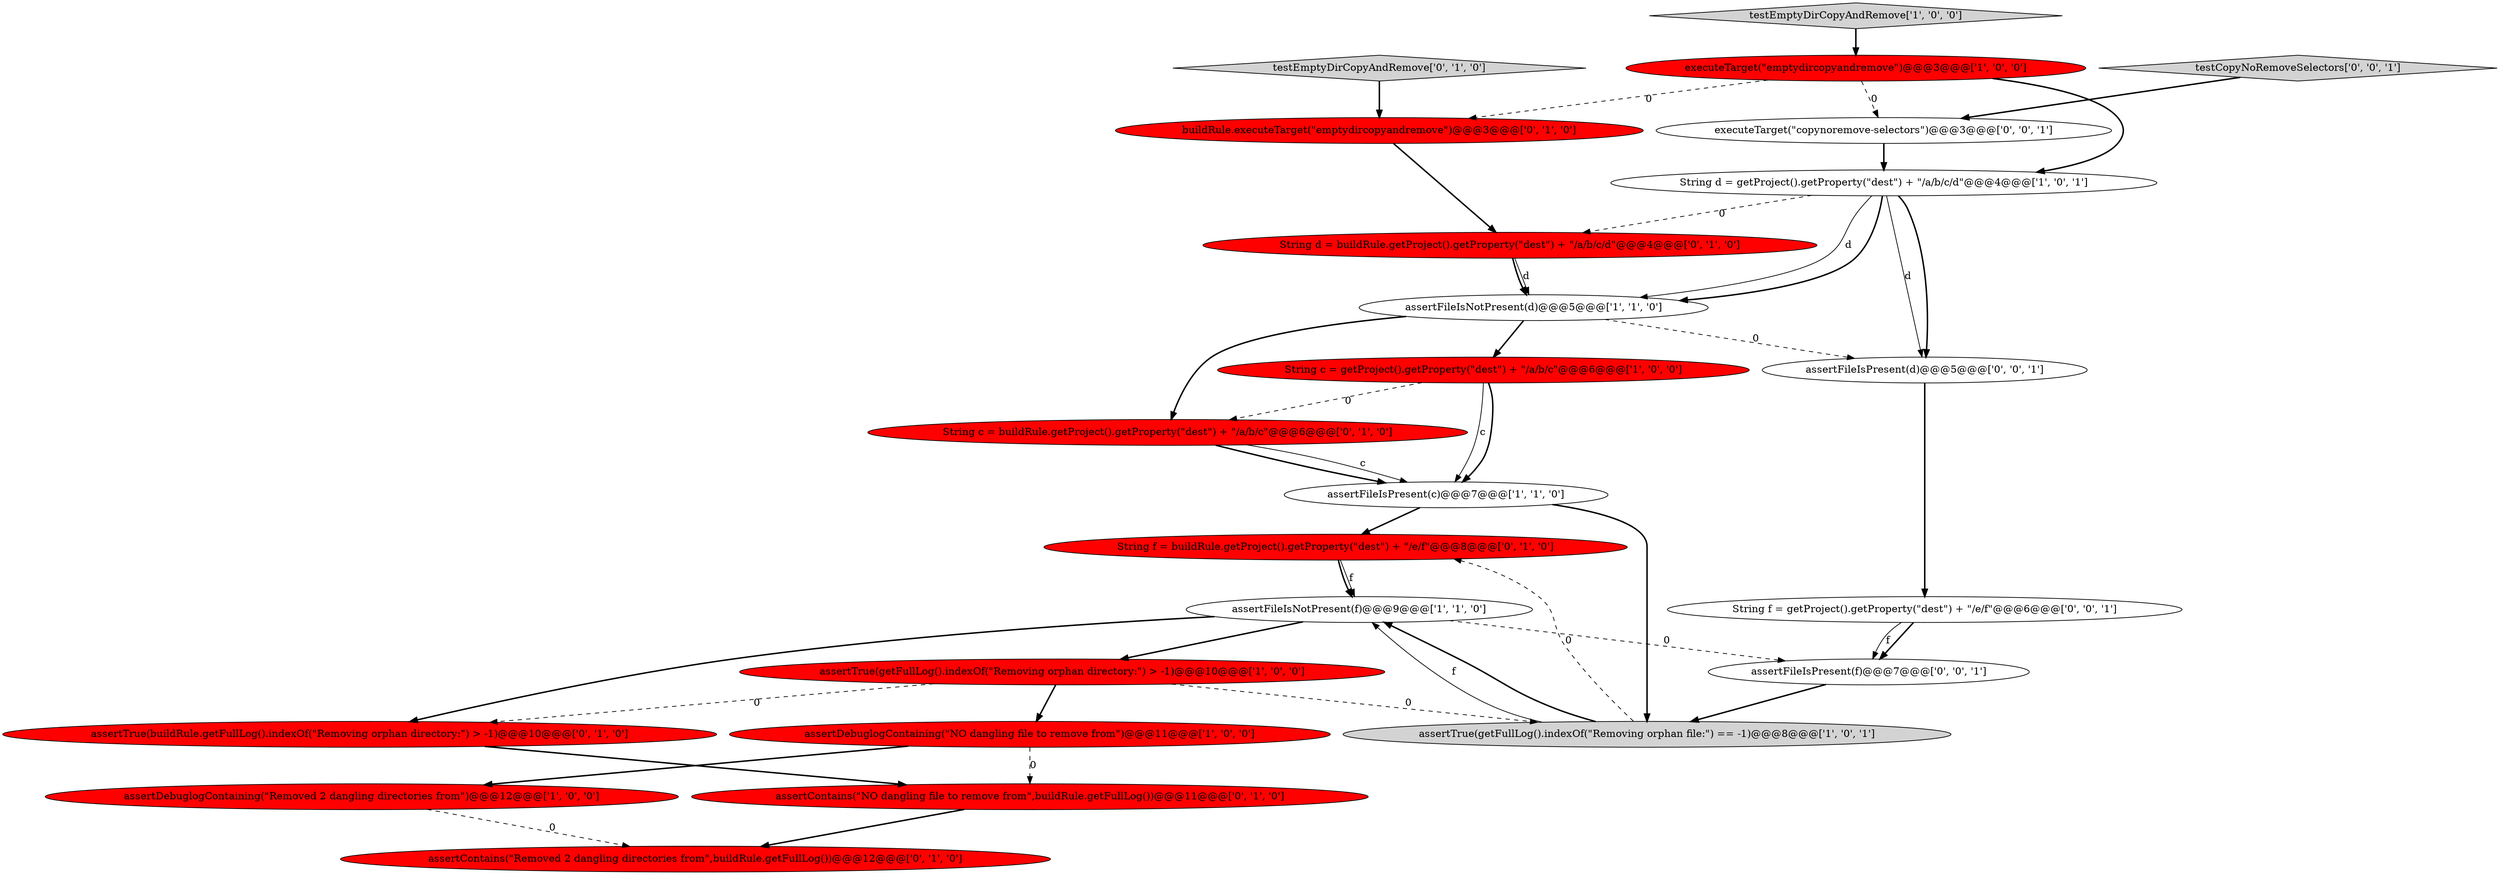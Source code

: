digraph {
13 [style = filled, label = "String c = buildRule.getProject().getProperty(\"dest\") + \"/a/b/c\"@@@6@@@['0', '1', '0']", fillcolor = red, shape = ellipse image = "AAA1AAABBB2BBB"];
11 [style = filled, label = "assertTrue(buildRule.getFullLog().indexOf(\"Removing orphan directory:\") > -1)@@@10@@@['0', '1', '0']", fillcolor = red, shape = ellipse image = "AAA1AAABBB2BBB"];
18 [style = filled, label = "String f = buildRule.getProject().getProperty(\"dest\") + \"/e/f\"@@@8@@@['0', '1', '0']", fillcolor = red, shape = ellipse image = "AAA1AAABBB2BBB"];
16 [style = filled, label = "buildRule.executeTarget(\"emptydircopyandremove\")@@@3@@@['0', '1', '0']", fillcolor = red, shape = ellipse image = "AAA1AAABBB2BBB"];
14 [style = filled, label = "testEmptyDirCopyAndRemove['0', '1', '0']", fillcolor = lightgray, shape = diamond image = "AAA0AAABBB2BBB"];
17 [style = filled, label = "String d = buildRule.getProject().getProperty(\"dest\") + \"/a/b/c/d\"@@@4@@@['0', '1', '0']", fillcolor = red, shape = ellipse image = "AAA1AAABBB2BBB"];
20 [style = filled, label = "assertFileIsPresent(d)@@@5@@@['0', '0', '1']", fillcolor = white, shape = ellipse image = "AAA0AAABBB3BBB"];
19 [style = filled, label = "executeTarget(\"copynoremove-selectors\")@@@3@@@['0', '0', '1']", fillcolor = white, shape = ellipse image = "AAA0AAABBB3BBB"];
5 [style = filled, label = "assertFileIsNotPresent(d)@@@5@@@['1', '1', '0']", fillcolor = white, shape = ellipse image = "AAA0AAABBB1BBB"];
23 [style = filled, label = "String f = getProject().getProperty(\"dest\") + \"/e/f\"@@@6@@@['0', '0', '1']", fillcolor = white, shape = ellipse image = "AAA0AAABBB3BBB"];
4 [style = filled, label = "testEmptyDirCopyAndRemove['1', '0', '0']", fillcolor = lightgray, shape = diamond image = "AAA0AAABBB1BBB"];
3 [style = filled, label = "assertDebuglogContaining(\"Removed 2 dangling directories from\")@@@12@@@['1', '0', '0']", fillcolor = red, shape = ellipse image = "AAA1AAABBB1BBB"];
12 [style = filled, label = "assertContains(\"Removed 2 dangling directories from\",buildRule.getFullLog())@@@12@@@['0', '1', '0']", fillcolor = red, shape = ellipse image = "AAA1AAABBB2BBB"];
15 [style = filled, label = "assertContains(\"NO dangling file to remove from\",buildRule.getFullLog())@@@11@@@['0', '1', '0']", fillcolor = red, shape = ellipse image = "AAA1AAABBB2BBB"];
8 [style = filled, label = "String c = getProject().getProperty(\"dest\") + \"/a/b/c\"@@@6@@@['1', '0', '0']", fillcolor = red, shape = ellipse image = "AAA1AAABBB1BBB"];
9 [style = filled, label = "assertFileIsNotPresent(f)@@@9@@@['1', '1', '0']", fillcolor = white, shape = ellipse image = "AAA0AAABBB1BBB"];
6 [style = filled, label = "executeTarget(\"emptydircopyandremove\")@@@3@@@['1', '0', '0']", fillcolor = red, shape = ellipse image = "AAA1AAABBB1BBB"];
0 [style = filled, label = "String d = getProject().getProperty(\"dest\") + \"/a/b/c/d\"@@@4@@@['1', '0', '1']", fillcolor = white, shape = ellipse image = "AAA0AAABBB1BBB"];
7 [style = filled, label = "assertDebuglogContaining(\"NO dangling file to remove from\")@@@11@@@['1', '0', '0']", fillcolor = red, shape = ellipse image = "AAA1AAABBB1BBB"];
21 [style = filled, label = "testCopyNoRemoveSelectors['0', '0', '1']", fillcolor = lightgray, shape = diamond image = "AAA0AAABBB3BBB"];
2 [style = filled, label = "assertFileIsPresent(c)@@@7@@@['1', '1', '0']", fillcolor = white, shape = ellipse image = "AAA0AAABBB1BBB"];
1 [style = filled, label = "assertTrue(getFullLog().indexOf(\"Removing orphan directory:\") > -1)@@@10@@@['1', '0', '0']", fillcolor = red, shape = ellipse image = "AAA1AAABBB1BBB"];
10 [style = filled, label = "assertTrue(getFullLog().indexOf(\"Removing orphan file:\") == -1)@@@8@@@['1', '0', '1']", fillcolor = lightgray, shape = ellipse image = "AAA0AAABBB1BBB"];
22 [style = filled, label = "assertFileIsPresent(f)@@@7@@@['0', '0', '1']", fillcolor = white, shape = ellipse image = "AAA0AAABBB3BBB"];
14->16 [style = bold, label=""];
5->8 [style = bold, label=""];
17->5 [style = bold, label=""];
8->2 [style = solid, label="c"];
9->11 [style = bold, label=""];
10->9 [style = solid, label="f"];
21->19 [style = bold, label=""];
4->6 [style = bold, label=""];
2->18 [style = bold, label=""];
9->22 [style = dashed, label="0"];
6->0 [style = bold, label=""];
17->5 [style = solid, label="d"];
1->10 [style = dashed, label="0"];
16->17 [style = bold, label=""];
2->10 [style = bold, label=""];
0->17 [style = dashed, label="0"];
1->7 [style = bold, label=""];
7->3 [style = bold, label=""];
11->15 [style = bold, label=""];
19->0 [style = bold, label=""];
5->20 [style = dashed, label="0"];
8->13 [style = dashed, label="0"];
0->5 [style = solid, label="d"];
6->16 [style = dashed, label="0"];
23->22 [style = bold, label=""];
3->12 [style = dashed, label="0"];
20->23 [style = bold, label=""];
18->9 [style = solid, label="f"];
8->2 [style = bold, label=""];
1->11 [style = dashed, label="0"];
5->13 [style = bold, label=""];
6->19 [style = dashed, label="0"];
18->9 [style = bold, label=""];
22->10 [style = bold, label=""];
7->15 [style = dashed, label="0"];
0->20 [style = bold, label=""];
10->9 [style = bold, label=""];
15->12 [style = bold, label=""];
9->1 [style = bold, label=""];
23->22 [style = solid, label="f"];
13->2 [style = solid, label="c"];
10->18 [style = dashed, label="0"];
0->20 [style = solid, label="d"];
0->5 [style = bold, label=""];
13->2 [style = bold, label=""];
}
